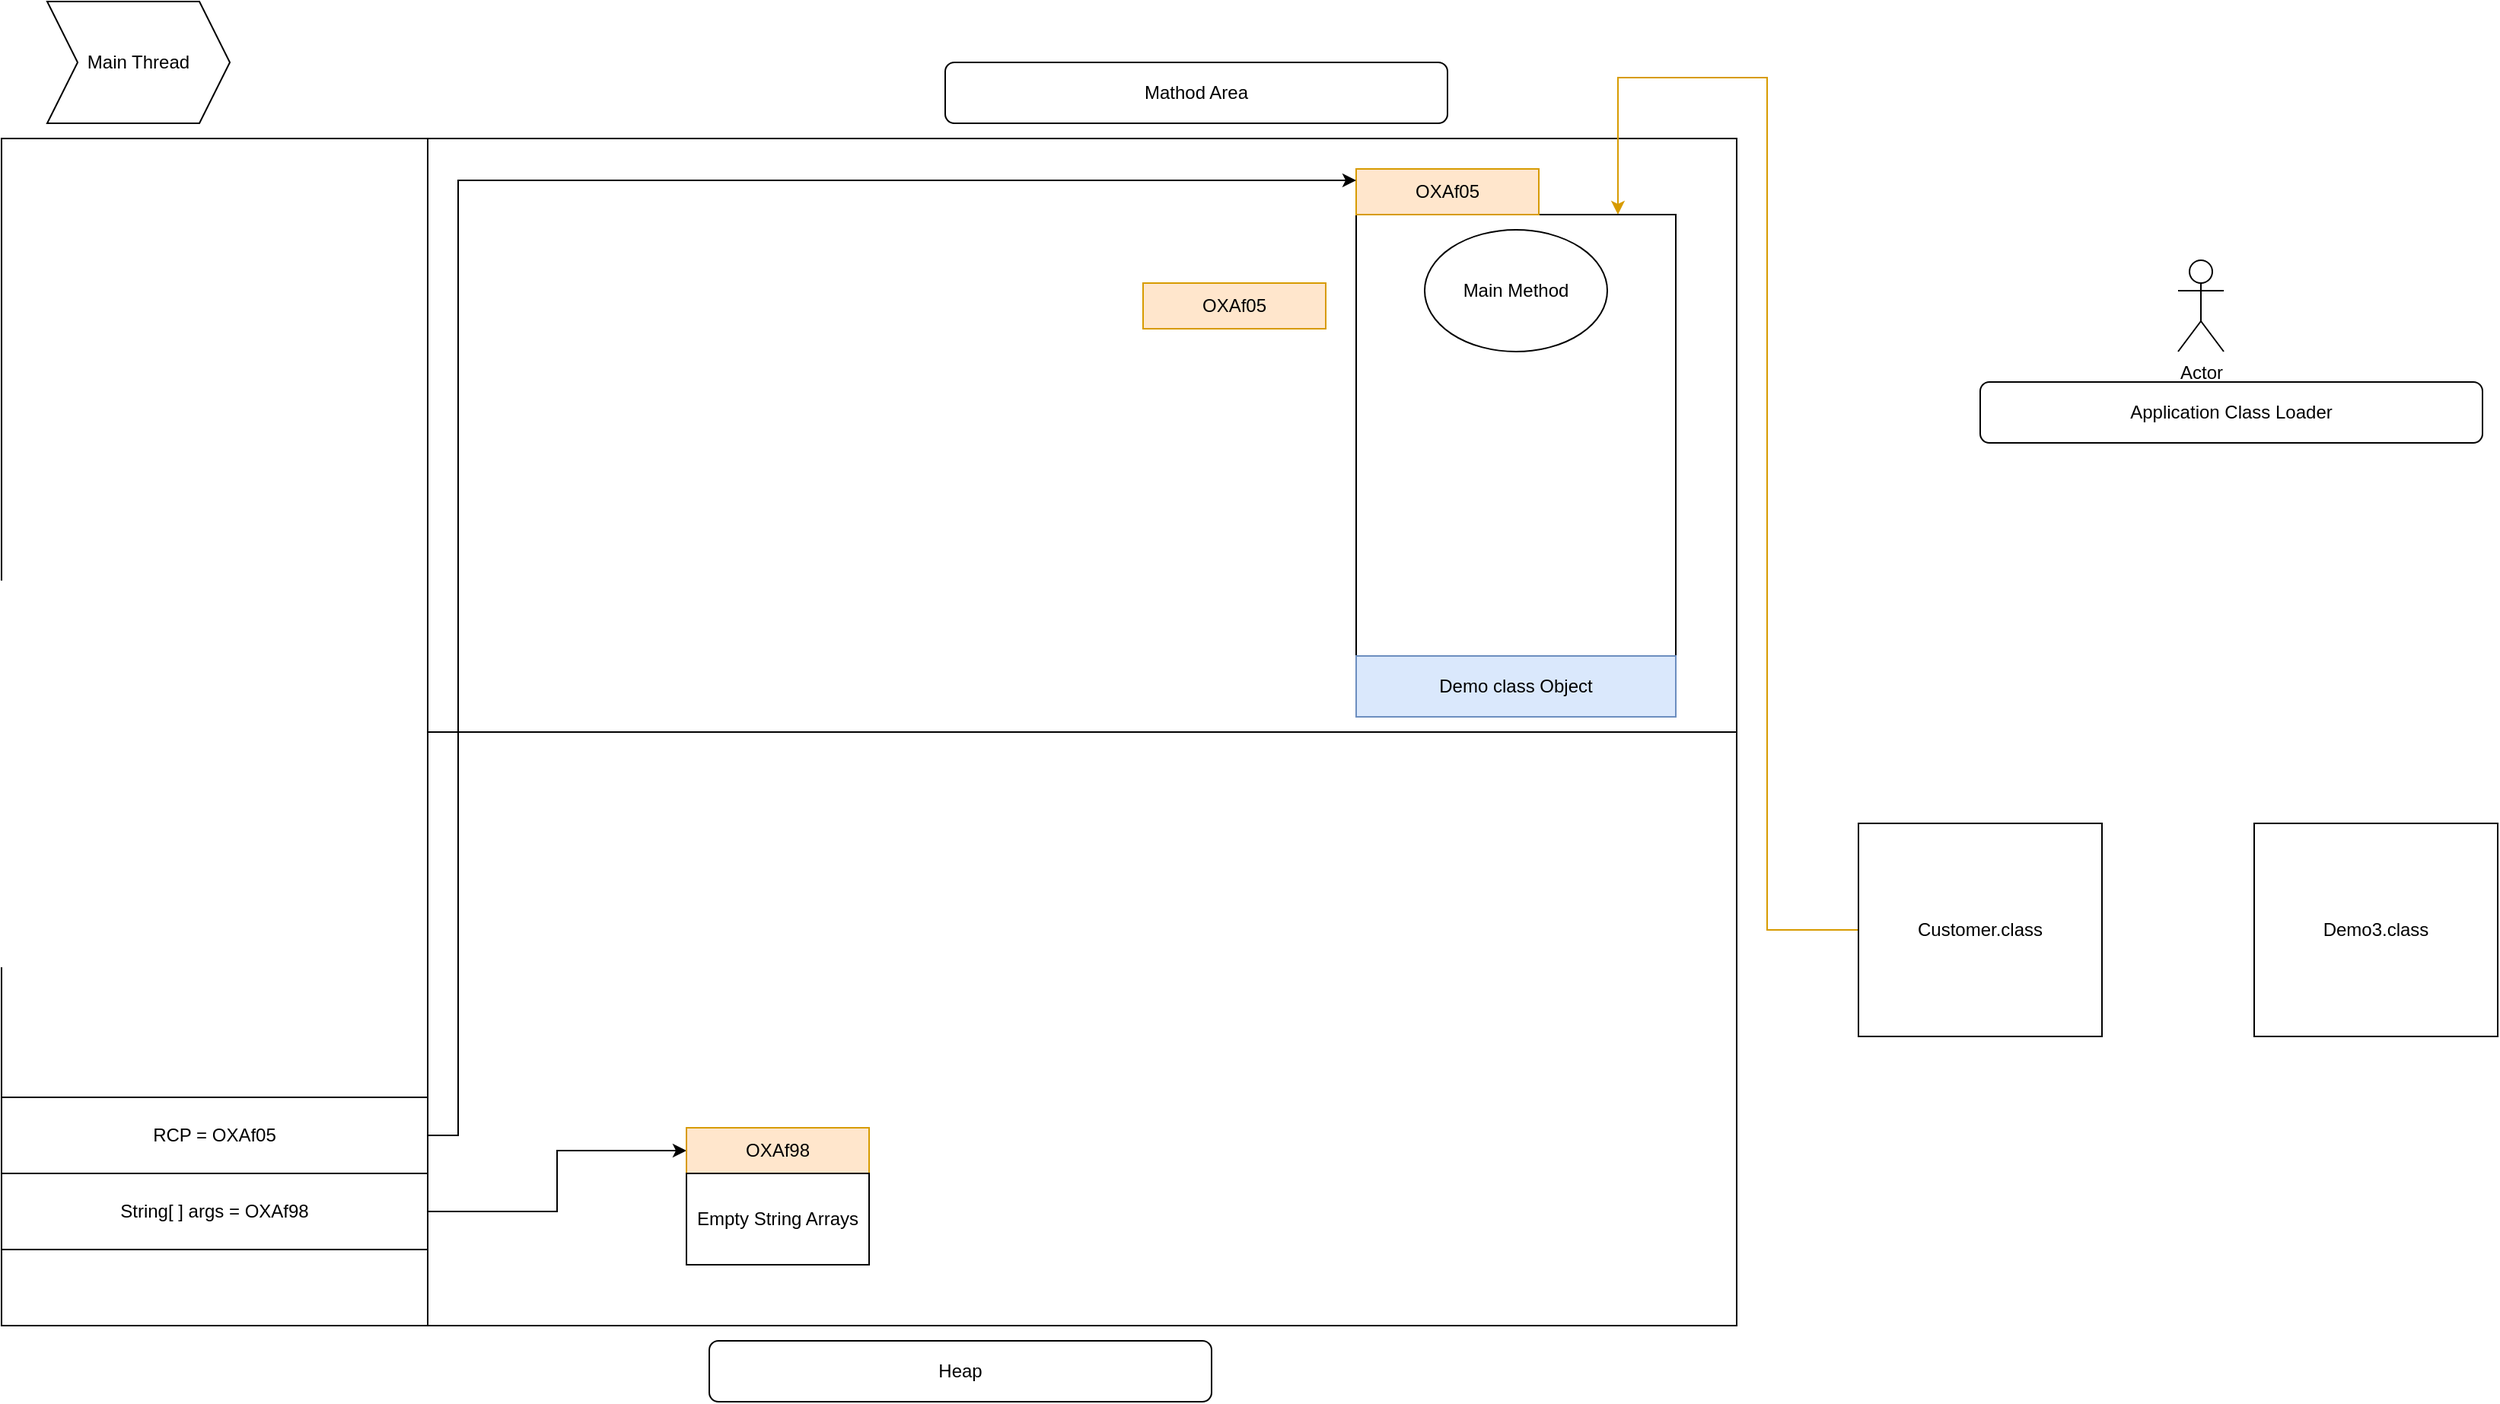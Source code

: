 <mxfile version="21.3.7" type="device" pages="4">
  <diagram name="Page-1" id="9pghxYHMg3ou6Si8PaQh">
    <mxGraphModel dx="2284" dy="1943" grid="1" gridSize="10" guides="1" tooltips="1" connect="1" arrows="1" fold="1" page="1" pageScale="1" pageWidth="850" pageHeight="1100" math="0" shadow="0">
      <root>
        <mxCell id="0" />
        <mxCell id="1" parent="0" />
        <mxCell id="7Q1LAx1v5NP4W4pCDvvz-1" value="" style="rounded=0;whiteSpace=wrap;html=1;" vertex="1" parent="1">
          <mxGeometry x="-810" width="280" height="780" as="geometry" />
        </mxCell>
        <mxCell id="7Q1LAx1v5NP4W4pCDvvz-2" value="" style="rounded=0;whiteSpace=wrap;html=1;" vertex="1" parent="1">
          <mxGeometry x="-530" width="860" height="390" as="geometry" />
        </mxCell>
        <mxCell id="7Q1LAx1v5NP4W4pCDvvz-3" value="" style="rounded=0;whiteSpace=wrap;html=1;" vertex="1" parent="1">
          <mxGeometry x="-530" y="390" width="860" height="390" as="geometry" />
        </mxCell>
        <mxCell id="7Q1LAx1v5NP4W4pCDvvz-4" value="Main Thread" style="shape=step;perimeter=stepPerimeter;whiteSpace=wrap;html=1;fixedSize=1;" vertex="1" parent="1">
          <mxGeometry x="-780" y="-90" width="120" height="80" as="geometry" />
        </mxCell>
        <mxCell id="7Q1LAx1v5NP4W4pCDvvz-5" value="Mathod Area" style="rounded=1;whiteSpace=wrap;html=1;" vertex="1" parent="1">
          <mxGeometry x="-190" y="-50" width="330" height="40" as="geometry" />
        </mxCell>
        <mxCell id="7Q1LAx1v5NP4W4pCDvvz-6" value="Heap&lt;br&gt;" style="rounded=1;whiteSpace=wrap;html=1;" vertex="1" parent="1">
          <mxGeometry x="-345" y="790" width="330" height="40" as="geometry" />
        </mxCell>
        <mxCell id="7Q1LAx1v5NP4W4pCDvvz-20" style="edgeStyle=orthogonalEdgeStyle;rounded=0;orthogonalLoop=1;jettySize=auto;html=1;entryX=0.819;entryY=0;entryDx=0;entryDy=0;entryPerimeter=0;fillColor=#ffe6cc;strokeColor=#d79b00;" edge="1" parent="1" source="7Q1LAx1v5NP4W4pCDvvz-7" target="7Q1LAx1v5NP4W4pCDvvz-13">
          <mxGeometry relative="1" as="geometry">
            <Array as="points">
              <mxPoint x="350" y="520" />
              <mxPoint x="350" y="-40" />
              <mxPoint x="252" y="-40" />
            </Array>
          </mxGeometry>
        </mxCell>
        <mxCell id="7Q1LAx1v5NP4W4pCDvvz-7" value="Customer.class" style="rounded=0;whiteSpace=wrap;html=1;" vertex="1" parent="1">
          <mxGeometry x="410" y="450" width="160" height="140" as="geometry" />
        </mxCell>
        <mxCell id="7Q1LAx1v5NP4W4pCDvvz-8" value="Demo3.class" style="rounded=0;whiteSpace=wrap;html=1;" vertex="1" parent="1">
          <mxGeometry x="670" y="450" width="160" height="140" as="geometry" />
        </mxCell>
        <mxCell id="7Q1LAx1v5NP4W4pCDvvz-9" value="Actor" style="shape=umlActor;verticalLabelPosition=bottom;verticalAlign=top;html=1;outlineConnect=0;" vertex="1" parent="1">
          <mxGeometry x="620" y="80" width="30" height="60" as="geometry" />
        </mxCell>
        <mxCell id="7Q1LAx1v5NP4W4pCDvvz-12" value="Application Class Loader" style="rounded=1;whiteSpace=wrap;html=1;" vertex="1" parent="1">
          <mxGeometry x="490" y="160" width="330" height="40" as="geometry" />
        </mxCell>
        <mxCell id="7Q1LAx1v5NP4W4pCDvvz-13" value="" style="rounded=0;whiteSpace=wrap;html=1;" vertex="1" parent="1">
          <mxGeometry x="80" y="50" width="210" height="330" as="geometry" />
        </mxCell>
        <mxCell id="7Q1LAx1v5NP4W4pCDvvz-14" value="Demo class Object" style="rounded=0;whiteSpace=wrap;html=1;fillColor=#dae8fc;strokeColor=#6c8ebf;" vertex="1" parent="1">
          <mxGeometry x="80" y="340" width="210" height="40" as="geometry" />
        </mxCell>
        <mxCell id="7Q1LAx1v5NP4W4pCDvvz-18" value="Main Method" style="ellipse;whiteSpace=wrap;html=1;" vertex="1" parent="1">
          <mxGeometry x="125" y="60" width="120" height="80" as="geometry" />
        </mxCell>
        <mxCell id="7Q1LAx1v5NP4W4pCDvvz-19" value="OXAf05" style="rounded=0;whiteSpace=wrap;html=1;fillColor=#ffe6cc;strokeColor=#d79b00;" vertex="1" parent="1">
          <mxGeometry x="80" y="20" width="120" height="30" as="geometry" />
        </mxCell>
        <mxCell id="7Q1LAx1v5NP4W4pCDvvz-21" value="" style="rounded=0;whiteSpace=wrap;html=1;" vertex="1" parent="1">
          <mxGeometry x="-810" y="730" width="280" height="50" as="geometry" />
        </mxCell>
        <mxCell id="7Q1LAx1v5NP4W4pCDvvz-28" style="edgeStyle=orthogonalEdgeStyle;rounded=0;orthogonalLoop=1;jettySize=auto;html=1;entryX=0;entryY=0.5;entryDx=0;entryDy=0;" edge="1" parent="1" source="7Q1LAx1v5NP4W4pCDvvz-22" target="7Q1LAx1v5NP4W4pCDvvz-25">
          <mxGeometry relative="1" as="geometry" />
        </mxCell>
        <mxCell id="7Q1LAx1v5NP4W4pCDvvz-22" value="String[ ] args = OXAf98" style="rounded=0;whiteSpace=wrap;html=1;" vertex="1" parent="1">
          <mxGeometry x="-810" y="680" width="280" height="50" as="geometry" />
        </mxCell>
        <mxCell id="7Q1LAx1v5NP4W4pCDvvz-31" style="edgeStyle=orthogonalEdgeStyle;rounded=0;orthogonalLoop=1;jettySize=auto;html=1;entryX=0;entryY=0.25;entryDx=0;entryDy=0;" edge="1" parent="1" source="7Q1LAx1v5NP4W4pCDvvz-23" target="7Q1LAx1v5NP4W4pCDvvz-19">
          <mxGeometry relative="1" as="geometry">
            <Array as="points">
              <mxPoint x="-510" y="655" />
              <mxPoint x="-510" y="28" />
            </Array>
          </mxGeometry>
        </mxCell>
        <mxCell id="7Q1LAx1v5NP4W4pCDvvz-23" value="RCP = OXAf05" style="rounded=0;whiteSpace=wrap;html=1;" vertex="1" parent="1">
          <mxGeometry x="-810" y="630" width="280" height="50" as="geometry" />
        </mxCell>
        <mxCell id="7Q1LAx1v5NP4W4pCDvvz-24" value="OXAf05" style="rounded=0;whiteSpace=wrap;html=1;fillColor=#ffe6cc;strokeColor=#d79b00;" vertex="1" parent="1">
          <mxGeometry x="-60" y="95" width="120" height="30" as="geometry" />
        </mxCell>
        <mxCell id="7Q1LAx1v5NP4W4pCDvvz-25" value="OXAf98" style="rounded=0;whiteSpace=wrap;html=1;fillColor=#ffe6cc;strokeColor=#d79b00;" vertex="1" parent="1">
          <mxGeometry x="-360" y="650" width="120" height="30" as="geometry" />
        </mxCell>
        <mxCell id="7Q1LAx1v5NP4W4pCDvvz-27" value="Empty String Arrays" style="rounded=0;whiteSpace=wrap;html=1;" vertex="1" parent="1">
          <mxGeometry x="-360" y="680" width="120" height="60" as="geometry" />
        </mxCell>
      </root>
    </mxGraphModel>
  </diagram>
  <diagram id="ie3VWA54QoqZ37nbsN9H" name="Page-2">
    <mxGraphModel dx="2284" dy="1943" grid="1" gridSize="10" guides="1" tooltips="1" connect="1" arrows="1" fold="1" page="1" pageScale="1" pageWidth="850" pageHeight="1100" math="0" shadow="0">
      <root>
        <mxCell id="0" />
        <mxCell id="1" parent="0" />
        <mxCell id="MiOBFlw1SD3ZgAPGOo2w-1" value="" style="rounded=0;whiteSpace=wrap;html=1;" vertex="1" parent="1">
          <mxGeometry x="-810" width="280" height="880" as="geometry" />
        </mxCell>
        <mxCell id="MiOBFlw1SD3ZgAPGOo2w-2" value="" style="rounded=0;whiteSpace=wrap;html=1;" vertex="1" parent="1">
          <mxGeometry x="-530" width="860" height="500" as="geometry" />
        </mxCell>
        <mxCell id="MiOBFlw1SD3ZgAPGOo2w-3" value="" style="rounded=0;whiteSpace=wrap;html=1;" vertex="1" parent="1">
          <mxGeometry x="-530" y="500" width="860" height="430" as="geometry" />
        </mxCell>
        <mxCell id="MiOBFlw1SD3ZgAPGOo2w-4" value="Main Thread" style="shape=step;perimeter=stepPerimeter;whiteSpace=wrap;html=1;fixedSize=1;" vertex="1" parent="1">
          <mxGeometry x="-780" y="-90" width="120" height="80" as="geometry" />
        </mxCell>
        <mxCell id="MiOBFlw1SD3ZgAPGOo2w-5" value="Mathod Area" style="rounded=1;whiteSpace=wrap;html=1;" vertex="1" parent="1">
          <mxGeometry x="-190" y="-50" width="330" height="40" as="geometry" />
        </mxCell>
        <mxCell id="MiOBFlw1SD3ZgAPGOo2w-6" value="Heap&lt;br&gt;" style="rounded=1;whiteSpace=wrap;html=1;" vertex="1" parent="1">
          <mxGeometry x="-340" y="940" width="330" height="40" as="geometry" />
        </mxCell>
        <mxCell id="MiOBFlw1SD3ZgAPGOo2w-7" style="edgeStyle=orthogonalEdgeStyle;rounded=0;orthogonalLoop=1;jettySize=auto;html=1;entryX=0.819;entryY=0;entryDx=0;entryDy=0;entryPerimeter=0;fillColor=#ffe6cc;strokeColor=#d79b00;" edge="1" parent="1" source="MiOBFlw1SD3ZgAPGOo2w-8" target="MiOBFlw1SD3ZgAPGOo2w-12">
          <mxGeometry relative="1" as="geometry">
            <Array as="points">
              <mxPoint x="350" y="520" />
              <mxPoint x="350" y="-40" />
              <mxPoint x="252" y="-40" />
            </Array>
          </mxGeometry>
        </mxCell>
        <mxCell id="MiOBFlw1SD3ZgAPGOo2w-8" value="Customer.class" style="rounded=0;whiteSpace=wrap;html=1;" vertex="1" parent="1">
          <mxGeometry x="410" y="450" width="160" height="140" as="geometry" />
        </mxCell>
        <mxCell id="MiOBFlw1SD3ZgAPGOo2w-28" style="edgeStyle=orthogonalEdgeStyle;rounded=0;orthogonalLoop=1;jettySize=auto;html=1;entryX=0.5;entryY=0;entryDx=0;entryDy=0;" edge="1" parent="1" source="MiOBFlw1SD3ZgAPGOo2w-9" target="MiOBFlw1SD3ZgAPGOo2w-24">
          <mxGeometry relative="1" as="geometry">
            <Array as="points">
              <mxPoint x="700" y="-160" />
              <mxPoint x="-250" y="-160" />
            </Array>
          </mxGeometry>
        </mxCell>
        <mxCell id="MiOBFlw1SD3ZgAPGOo2w-9" value="Demo3.class" style="rounded=0;whiteSpace=wrap;html=1;" vertex="1" parent="1">
          <mxGeometry x="670" y="450" width="160" height="140" as="geometry" />
        </mxCell>
        <mxCell id="MiOBFlw1SD3ZgAPGOo2w-27" style="edgeStyle=orthogonalEdgeStyle;rounded=0;orthogonalLoop=1;jettySize=auto;html=1;" edge="1" parent="1" source="MiOBFlw1SD3ZgAPGOo2w-10">
          <mxGeometry relative="1" as="geometry">
            <mxPoint x="775" y="440" as="targetPoint" />
          </mxGeometry>
        </mxCell>
        <mxCell id="MiOBFlw1SD3ZgAPGOo2w-10" value="Actor" style="shape=umlActor;verticalLabelPosition=bottom;verticalAlign=top;html=1;outlineConnect=0;" vertex="1" parent="1">
          <mxGeometry x="760" width="30" height="60" as="geometry" />
        </mxCell>
        <mxCell id="MiOBFlw1SD3ZgAPGOo2w-11" value="Application Class Loader" style="rounded=1;whiteSpace=wrap;html=1;" vertex="1" parent="1">
          <mxGeometry x="730" y="-60" width="100" height="40" as="geometry" />
        </mxCell>
        <mxCell id="MiOBFlw1SD3ZgAPGOo2w-12" value="" style="rounded=0;whiteSpace=wrap;html=1;" vertex="1" parent="1">
          <mxGeometry x="80" y="50" width="210" height="330" as="geometry" />
        </mxCell>
        <mxCell id="MiOBFlw1SD3ZgAPGOo2w-13" value="Demo class Object" style="rounded=0;whiteSpace=wrap;html=1;fillColor=#dae8fc;strokeColor=#6c8ebf;" vertex="1" parent="1">
          <mxGeometry x="80" y="340" width="210" height="40" as="geometry" />
        </mxCell>
        <mxCell id="MiOBFlw1SD3ZgAPGOo2w-14" value="Main Method" style="ellipse;whiteSpace=wrap;html=1;" vertex="1" parent="1">
          <mxGeometry x="125" y="60" width="120" height="80" as="geometry" />
        </mxCell>
        <mxCell id="MiOBFlw1SD3ZgAPGOo2w-15" value="OXAf05" style="rounded=0;whiteSpace=wrap;html=1;fillColor=#ffe6cc;strokeColor=#d79b00;" vertex="1" parent="1">
          <mxGeometry x="80" y="20" width="120" height="30" as="geometry" />
        </mxCell>
        <mxCell id="MiOBFlw1SD3ZgAPGOo2w-16" value="" style="rounded=0;whiteSpace=wrap;html=1;" vertex="1" parent="1">
          <mxGeometry x="-810" y="830" width="280" height="50" as="geometry" />
        </mxCell>
        <mxCell id="MiOBFlw1SD3ZgAPGOo2w-17" style="edgeStyle=orthogonalEdgeStyle;rounded=0;orthogonalLoop=1;jettySize=auto;html=1;entryX=0;entryY=0.5;entryDx=0;entryDy=0;dashed=1;" edge="1" parent="1" source="MiOBFlw1SD3ZgAPGOo2w-18" target="MiOBFlw1SD3ZgAPGOo2w-22">
          <mxGeometry relative="1" as="geometry" />
        </mxCell>
        <mxCell id="MiOBFlw1SD3ZgAPGOo2w-18" value="String[ ] args = OXAf98" style="rounded=0;whiteSpace=wrap;html=1;" vertex="1" parent="1">
          <mxGeometry x="-810" y="780" width="280" height="50" as="geometry" />
        </mxCell>
        <mxCell id="MiOBFlw1SD3ZgAPGOo2w-19" style="edgeStyle=orthogonalEdgeStyle;rounded=0;orthogonalLoop=1;jettySize=auto;html=1;entryX=0;entryY=0.25;entryDx=0;entryDy=0;dashed=1;" edge="1" parent="1" source="MiOBFlw1SD3ZgAPGOo2w-20" target="MiOBFlw1SD3ZgAPGOo2w-15">
          <mxGeometry relative="1" as="geometry">
            <Array as="points">
              <mxPoint x="-510" y="755" />
              <mxPoint x="-510" y="28" />
            </Array>
          </mxGeometry>
        </mxCell>
        <mxCell id="MiOBFlw1SD3ZgAPGOo2w-20" value="RCP = OXAf05" style="rounded=0;whiteSpace=wrap;html=1;" vertex="1" parent="1">
          <mxGeometry x="-810" y="730" width="280" height="50" as="geometry" />
        </mxCell>
        <mxCell id="MiOBFlw1SD3ZgAPGOo2w-21" value="OXAf05" style="rounded=0;whiteSpace=wrap;html=1;fillColor=#ffe6cc;strokeColor=#d79b00;" vertex="1" parent="1">
          <mxGeometry x="-60" y="95" width="120" height="30" as="geometry" />
        </mxCell>
        <mxCell id="MiOBFlw1SD3ZgAPGOo2w-22" value="OXAf98" style="rounded=0;whiteSpace=wrap;html=1;fillColor=#ffe6cc;strokeColor=#d79b00;" vertex="1" parent="1">
          <mxGeometry x="-360" y="650" width="120" height="30" as="geometry" />
        </mxCell>
        <mxCell id="MiOBFlw1SD3ZgAPGOo2w-23" value="Empty String Arrays" style="rounded=0;whiteSpace=wrap;html=1;" vertex="1" parent="1">
          <mxGeometry x="-360" y="680" width="120" height="60" as="geometry" />
        </mxCell>
        <mxCell id="MiOBFlw1SD3ZgAPGOo2w-24" value="OXAB76" style="rounded=0;whiteSpace=wrap;html=1;fillColor=#ffe6cc;strokeColor=#d79b00;" vertex="1" parent="1">
          <mxGeometry x="-310" y="50" width="120" height="30" as="geometry" />
        </mxCell>
        <mxCell id="MiOBFlw1SD3ZgAPGOo2w-25" value="" style="rounded=0;whiteSpace=wrap;html=1;" vertex="1" parent="1">
          <mxGeometry x="-310" y="80" width="210" height="360" as="geometry" />
        </mxCell>
        <mxCell id="MiOBFlw1SD3ZgAPGOo2w-26" value="Customer class Object&lt;br&gt;(Template)" style="rounded=0;whiteSpace=wrap;html=1;fillColor=#dae8fc;strokeColor=#6c8ebf;" vertex="1" parent="1">
          <mxGeometry x="-310" y="400" width="210" height="40" as="geometry" />
        </mxCell>
        <mxCell id="MiOBFlw1SD3ZgAPGOo2w-29" value="Activete" style="rounded=0;whiteSpace=wrap;html=1;" vertex="1" parent="1">
          <mxGeometry x="600" y="160" width="70" height="30" as="geometry" />
        </mxCell>
        <mxCell id="MiOBFlw1SD3ZgAPGOo2w-30" value="something: String = null" style="rounded=0;whiteSpace=wrap;html=1;fillColor=#d5e8d4;strokeColor=#82b366;" vertex="1" parent="1">
          <mxGeometry x="-310" y="80" width="210" height="40" as="geometry" />
        </mxCell>
        <mxCell id="MiOBFlw1SD3ZgAPGOo2w-32" value="batch: int = 0;" style="rounded=0;whiteSpace=wrap;html=1;fillColor=#f8cecc;strokeColor=#b85450;" vertex="1" parent="1">
          <mxGeometry x="-310" y="120" width="210" height="40" as="geometry" />
        </mxCell>
        <mxCell id="MiOBFlw1SD3ZgAPGOo2w-33" value="{ } (instance Initiallizer)" style="rounded=0;whiteSpace=wrap;html=1;fillColor=#f8cecc;strokeColor=#b85450;" vertex="1" parent="1">
          <mxGeometry x="-310" y="160" width="210" height="40" as="geometry" />
        </mxCell>
        <mxCell id="MiOBFlw1SD3ZgAPGOo2w-34" value="Customer( ){ } (Constructor)" style="rounded=0;whiteSpace=wrap;html=1;fillColor=#f8cecc;strokeColor=#b85450;" vertex="1" parent="1">
          <mxGeometry x="-310" y="200" width="210" height="40" as="geometry" />
        </mxCell>
        <mxCell id="MiOBFlw1SD3ZgAPGOo2w-35" value="batch: int = 11;" style="rounded=0;whiteSpace=wrap;html=1;fillColor=#f8cecc;strokeColor=#b85450;" vertex="1" parent="1">
          <mxGeometry x="385" y="190" width="210" height="40" as="geometry" />
        </mxCell>
        <mxCell id="MiOBFlw1SD3ZgAPGOo2w-36" value="something: String = null" style="rounded=0;whiteSpace=wrap;html=1;fillColor=#d5e8d4;strokeColor=#82b366;" vertex="1" parent="1">
          <mxGeometry x="385" y="150" width="210" height="40" as="geometry" />
        </mxCell>
        <mxCell id="MiOBFlw1SD3ZgAPGOo2w-37" value="Deactivate" style="rounded=0;whiteSpace=wrap;html=1;" vertex="1" parent="1">
          <mxGeometry x="600" y="195" width="70" height="30" as="geometry" />
        </mxCell>
        <mxCell id="MiOBFlw1SD3ZgAPGOo2w-38" value="static{ }" style="rounded=0;whiteSpace=wrap;html=1;fillColor=#d5e8d4;strokeColor=#82b366;" vertex="1" parent="1">
          <mxGeometry x="-310" y="240" width="210" height="40" as="geometry" />
        </mxCell>
        <mxCell id="MiOBFlw1SD3ZgAPGOo2w-40" value="doSomething: void ( )" style="rounded=0;whiteSpace=wrap;html=1;fillColor=#d5e8d4;strokeColor=#82b366;" vertex="1" parent="1">
          <mxGeometry x="-310" y="280" width="210" height="40" as="geometry" />
        </mxCell>
        <mxCell id="MiOBFlw1SD3ZgAPGOo2w-41" value="{ } (instance initiallizer2)" style="rounded=0;whiteSpace=wrap;html=1;fillColor=#f8cecc;strokeColor=#b85450;" vertex="1" parent="1">
          <mxGeometry x="-310" y="320" width="210" height="40" as="geometry" />
        </mxCell>
        <mxCell id="MiOBFlw1SD3ZgAPGOo2w-42" value="print( ): void { }" style="rounded=0;whiteSpace=wrap;html=1;fillColor=#f8cecc;strokeColor=#b85450;" vertex="1" parent="1">
          <mxGeometry x="-310" y="360" width="210" height="40" as="geometry" />
        </mxCell>
        <mxCell id="MiOBFlw1SD3ZgAPGOo2w-43" value="" style="rounded=0;whiteSpace=wrap;html=1;" vertex="1" parent="1">
          <mxGeometry x="20" y="570" width="210" height="240" as="geometry" />
        </mxCell>
        <mxCell id="MiOBFlw1SD3ZgAPGOo2w-44" value="batch: int = 11;" style="rounded=0;whiteSpace=wrap;html=1;fillColor=#f8cecc;strokeColor=#b85450;" vertex="1" parent="1">
          <mxGeometry x="20" y="570" width="210" height="40" as="geometry" />
        </mxCell>
        <mxCell id="MiOBFlw1SD3ZgAPGOo2w-45" value="{ } (instance Initiallizer)" style="rounded=0;whiteSpace=wrap;html=1;fillColor=#f8cecc;strokeColor=#b85450;" vertex="1" parent="1">
          <mxGeometry x="20" y="610" width="210" height="40" as="geometry" />
        </mxCell>
        <mxCell id="MiOBFlw1SD3ZgAPGOo2w-46" value="Customer( ){ } (Constructor)" style="rounded=0;whiteSpace=wrap;html=1;fillColor=#f8cecc;strokeColor=#b85450;" vertex="1" parent="1">
          <mxGeometry x="20" y="650" width="210" height="40" as="geometry" />
        </mxCell>
        <mxCell id="MiOBFlw1SD3ZgAPGOo2w-47" value="{ } (instance initiallizer2)" style="rounded=0;whiteSpace=wrap;html=1;fillColor=#f8cecc;strokeColor=#b85450;" vertex="1" parent="1">
          <mxGeometry x="20" y="690" width="210" height="40" as="geometry" />
        </mxCell>
        <mxCell id="MiOBFlw1SD3ZgAPGOo2w-48" value="print( ): void { }" style="rounded=0;whiteSpace=wrap;html=1;fillColor=#f8cecc;strokeColor=#b85450;" vertex="1" parent="1">
          <mxGeometry x="20" y="730" width="210" height="40" as="geometry" />
        </mxCell>
        <mxCell id="MiOBFlw1SD3ZgAPGOo2w-49" value="Instance of Customer&lt;br&gt;(bject)" style="rounded=0;whiteSpace=wrap;html=1;fillColor=#dae8fc;strokeColor=#6c8ebf;" vertex="1" parent="1">
          <mxGeometry x="20" y="770" width="210" height="40" as="geometry" />
        </mxCell>
        <mxCell id="3BkOAZ1V6lck8cVzVDHj-2" value="OXAC08" style="rounded=0;whiteSpace=wrap;html=1;fillColor=#ffe6cc;strokeColor=#d79b00;" vertex="1" parent="1">
          <mxGeometry x="20" y="540" width="120" height="30" as="geometry" />
        </mxCell>
      </root>
    </mxGraphModel>
  </diagram>
  <diagram id="IQT94E1HdFDn6NIh0S9T" name="Page-3">
    <mxGraphModel dx="2284" dy="1943" grid="1" gridSize="10" guides="1" tooltips="1" connect="1" arrows="1" fold="1" page="1" pageScale="1" pageWidth="850" pageHeight="1100" math="0" shadow="0">
      <root>
        <mxCell id="0" />
        <mxCell id="1" parent="0" />
        <mxCell id="EwgfdEQMBzmmoGk8Te7F-1" value="" style="rounded=0;whiteSpace=wrap;html=1;" vertex="1" parent="1">
          <mxGeometry x="-810" width="280" height="880" as="geometry" />
        </mxCell>
        <mxCell id="EwgfdEQMBzmmoGk8Te7F-2" value="" style="rounded=0;whiteSpace=wrap;html=1;" vertex="1" parent="1">
          <mxGeometry x="-530" width="860" height="500" as="geometry" />
        </mxCell>
        <mxCell id="EwgfdEQMBzmmoGk8Te7F-3" value="" style="rounded=0;whiteSpace=wrap;html=1;" vertex="1" parent="1">
          <mxGeometry x="-530" y="495" width="860" height="430" as="geometry" />
        </mxCell>
        <mxCell id="EwgfdEQMBzmmoGk8Te7F-4" value="Main Thread" style="shape=step;perimeter=stepPerimeter;whiteSpace=wrap;html=1;fixedSize=1;" vertex="1" parent="1">
          <mxGeometry x="-780" y="-90" width="120" height="80" as="geometry" />
        </mxCell>
        <mxCell id="EwgfdEQMBzmmoGk8Te7F-5" value="Mathod Area" style="rounded=1;whiteSpace=wrap;html=1;" vertex="1" parent="1">
          <mxGeometry x="-190" y="-50" width="330" height="40" as="geometry" />
        </mxCell>
        <mxCell id="EwgfdEQMBzmmoGk8Te7F-6" value="Heap&lt;br&gt;" style="rounded=1;whiteSpace=wrap;html=1;" vertex="1" parent="1">
          <mxGeometry x="-340" y="940" width="330" height="40" as="geometry" />
        </mxCell>
        <mxCell id="EwgfdEQMBzmmoGk8Te7F-7" style="edgeStyle=orthogonalEdgeStyle;rounded=0;orthogonalLoop=1;jettySize=auto;html=1;entryX=0.819;entryY=0;entryDx=0;entryDy=0;entryPerimeter=0;fillColor=#ffe6cc;strokeColor=#d79b00;" edge="1" parent="1" source="EwgfdEQMBzmmoGk8Te7F-8" target="EwgfdEQMBzmmoGk8Te7F-14">
          <mxGeometry relative="1" as="geometry">
            <Array as="points">
              <mxPoint x="350" y="520" />
              <mxPoint x="350" y="-40" />
              <mxPoint x="252" y="-40" />
            </Array>
          </mxGeometry>
        </mxCell>
        <mxCell id="EwgfdEQMBzmmoGk8Te7F-8" value="Customer.class" style="rounded=0;whiteSpace=wrap;html=1;" vertex="1" parent="1">
          <mxGeometry x="410" y="450" width="160" height="140" as="geometry" />
        </mxCell>
        <mxCell id="EwgfdEQMBzmmoGk8Te7F-9" style="edgeStyle=orthogonalEdgeStyle;rounded=0;orthogonalLoop=1;jettySize=auto;html=1;entryX=0.5;entryY=0;entryDx=0;entryDy=0;" edge="1" parent="1" source="EwgfdEQMBzmmoGk8Te7F-10" target="EwgfdEQMBzmmoGk8Te7F-26">
          <mxGeometry relative="1" as="geometry">
            <Array as="points">
              <mxPoint x="700" y="-160" />
              <mxPoint x="-250" y="-160" />
            </Array>
          </mxGeometry>
        </mxCell>
        <mxCell id="EwgfdEQMBzmmoGk8Te7F-10" value="Demo3.class" style="rounded=0;whiteSpace=wrap;html=1;" vertex="1" parent="1">
          <mxGeometry x="670" y="450" width="160" height="140" as="geometry" />
        </mxCell>
        <mxCell id="EwgfdEQMBzmmoGk8Te7F-11" style="edgeStyle=orthogonalEdgeStyle;rounded=0;orthogonalLoop=1;jettySize=auto;html=1;" edge="1" parent="1" source="EwgfdEQMBzmmoGk8Te7F-12">
          <mxGeometry relative="1" as="geometry">
            <mxPoint x="775" y="440" as="targetPoint" />
          </mxGeometry>
        </mxCell>
        <mxCell id="EwgfdEQMBzmmoGk8Te7F-12" value="Actor" style="shape=umlActor;verticalLabelPosition=bottom;verticalAlign=top;html=1;outlineConnect=0;" vertex="1" parent="1">
          <mxGeometry x="760" width="30" height="60" as="geometry" />
        </mxCell>
        <mxCell id="EwgfdEQMBzmmoGk8Te7F-13" value="Application Class Loader" style="rounded=1;whiteSpace=wrap;html=1;" vertex="1" parent="1">
          <mxGeometry x="730" y="-60" width="100" height="40" as="geometry" />
        </mxCell>
        <mxCell id="EwgfdEQMBzmmoGk8Te7F-14" value="" style="rounded=0;whiteSpace=wrap;html=1;" vertex="1" parent="1">
          <mxGeometry x="80" y="50" width="210" height="330" as="geometry" />
        </mxCell>
        <mxCell id="EwgfdEQMBzmmoGk8Te7F-15" value="Demo class Object" style="rounded=0;whiteSpace=wrap;html=1;fillColor=#dae8fc;strokeColor=#6c8ebf;" vertex="1" parent="1">
          <mxGeometry x="80" y="340" width="210" height="40" as="geometry" />
        </mxCell>
        <mxCell id="EwgfdEQMBzmmoGk8Te7F-16" value="Main Method" style="ellipse;whiteSpace=wrap;html=1;" vertex="1" parent="1">
          <mxGeometry x="125" y="60" width="120" height="80" as="geometry" />
        </mxCell>
        <mxCell id="EwgfdEQMBzmmoGk8Te7F-17" value="OXAf05" style="rounded=0;whiteSpace=wrap;html=1;fillColor=#ffe6cc;strokeColor=#d79b00;" vertex="1" parent="1">
          <mxGeometry x="80" y="20" width="120" height="30" as="geometry" />
        </mxCell>
        <mxCell id="EwgfdEQMBzmmoGk8Te7F-18" value="" style="rounded=0;whiteSpace=wrap;html=1;fillColor=none;strokeWidth=3;" vertex="1" parent="1">
          <mxGeometry x="-810" y="830" width="280" height="50" as="geometry" />
        </mxCell>
        <mxCell id="EwgfdEQMBzmmoGk8Te7F-19" style="edgeStyle=orthogonalEdgeStyle;rounded=0;orthogonalLoop=1;jettySize=auto;html=1;entryX=0;entryY=0.5;entryDx=0;entryDy=0;dashed=1;" edge="1" parent="1" source="EwgfdEQMBzmmoGk8Te7F-20" target="EwgfdEQMBzmmoGk8Te7F-24">
          <mxGeometry relative="1" as="geometry" />
        </mxCell>
        <mxCell id="EwgfdEQMBzmmoGk8Te7F-20" value="String[ ] args = OXAf98" style="rounded=0;whiteSpace=wrap;html=1;fillColor=none;strokeWidth=3;" vertex="1" parent="1">
          <mxGeometry x="-810" y="780" width="280" height="50" as="geometry" />
        </mxCell>
        <mxCell id="EwgfdEQMBzmmoGk8Te7F-21" style="edgeStyle=orthogonalEdgeStyle;rounded=0;orthogonalLoop=1;jettySize=auto;html=1;entryX=0;entryY=0.25;entryDx=0;entryDy=0;dashed=1;" edge="1" parent="1" source="EwgfdEQMBzmmoGk8Te7F-22" target="EwgfdEQMBzmmoGk8Te7F-17">
          <mxGeometry relative="1" as="geometry">
            <Array as="points">
              <mxPoint x="-510" y="755" />
              <mxPoint x="-510" y="28" />
            </Array>
          </mxGeometry>
        </mxCell>
        <mxCell id="EwgfdEQMBzmmoGk8Te7F-22" value="RCP = OXAf05" style="rounded=0;whiteSpace=wrap;html=1;fillColor=none;strokeWidth=3;" vertex="1" parent="1">
          <mxGeometry x="-810" y="730" width="280" height="50" as="geometry" />
        </mxCell>
        <mxCell id="EwgfdEQMBzmmoGk8Te7F-23" value="OXAf05" style="rounded=0;whiteSpace=wrap;html=1;fillColor=#ffe6cc;strokeColor=#d79b00;" vertex="1" parent="1">
          <mxGeometry x="-60" y="95" width="120" height="30" as="geometry" />
        </mxCell>
        <mxCell id="EwgfdEQMBzmmoGk8Te7F-24" value="OXAf98" style="rounded=0;whiteSpace=wrap;html=1;fillColor=#ffe6cc;strokeColor=#d79b00;" vertex="1" parent="1">
          <mxGeometry x="-360" y="650" width="120" height="30" as="geometry" />
        </mxCell>
        <mxCell id="EwgfdEQMBzmmoGk8Te7F-25" value="Empty String Arrays" style="rounded=0;whiteSpace=wrap;html=1;" vertex="1" parent="1">
          <mxGeometry x="-360" y="680" width="120" height="60" as="geometry" />
        </mxCell>
        <mxCell id="EwgfdEQMBzmmoGk8Te7F-26" value="OXAB76" style="rounded=0;whiteSpace=wrap;html=1;fillColor=#ffe6cc;strokeColor=#d79b00;" vertex="1" parent="1">
          <mxGeometry x="-310" y="50" width="120" height="30" as="geometry" />
        </mxCell>
        <mxCell id="EwgfdEQMBzmmoGk8Te7F-27" value="" style="rounded=0;whiteSpace=wrap;html=1;" vertex="1" parent="1">
          <mxGeometry x="-310" y="80" width="210" height="400" as="geometry" />
        </mxCell>
        <mxCell id="LVkYf9CTzoDUDx9azFgK-2" style="edgeStyle=orthogonalEdgeStyle;rounded=0;orthogonalLoop=1;jettySize=auto;html=1;entryX=0;entryY=0.5;entryDx=0;entryDy=0;" edge="1" parent="1" source="EwgfdEQMBzmmoGk8Te7F-28" target="LVkYf9CTzoDUDx9azFgK-1">
          <mxGeometry relative="1" as="geometry" />
        </mxCell>
        <mxCell id="EwgfdEQMBzmmoGk8Te7F-28" value="Customer class Object&lt;br&gt;(Template)" style="rounded=0;whiteSpace=wrap;html=1;fillColor=#dae8fc;strokeColor=#6c8ebf;" vertex="1" parent="1">
          <mxGeometry x="-310" y="440" width="210" height="40" as="geometry" />
        </mxCell>
        <mxCell id="EwgfdEQMBzmmoGk8Te7F-29" value="Activete" style="rounded=0;whiteSpace=wrap;html=1;" vertex="1" parent="1">
          <mxGeometry x="600" y="160" width="70" height="30" as="geometry" />
        </mxCell>
        <mxCell id="EwgfdEQMBzmmoGk8Te7F-30" value="something: String = &quot;Hello&quot;" style="rounded=0;whiteSpace=wrap;html=1;fillColor=#d5e8d4;strokeColor=#82b366;" vertex="1" parent="1">
          <mxGeometry x="-310" y="80" width="210" height="40" as="geometry" />
        </mxCell>
        <mxCell id="EwgfdEQMBzmmoGk8Te7F-31" value="batch: int = 11;" style="rounded=0;whiteSpace=wrap;html=1;fillColor=#f8cecc;strokeColor=#b85450;" vertex="1" parent="1">
          <mxGeometry x="-310" y="120" width="210" height="40" as="geometry" />
        </mxCell>
        <mxCell id="EwgfdEQMBzmmoGk8Te7F-32" value="{ } (instance Initiallizer)" style="rounded=0;whiteSpace=wrap;html=1;fillColor=#f8cecc;strokeColor=#b85450;" vertex="1" parent="1">
          <mxGeometry x="-310" y="160" width="210" height="40" as="geometry" />
        </mxCell>
        <mxCell id="EwgfdEQMBzmmoGk8Te7F-33" value="Customer( ){ } (Constructor)" style="rounded=0;whiteSpace=wrap;html=1;fillColor=#f8cecc;strokeColor=#b85450;" vertex="1" parent="1">
          <mxGeometry x="-310" y="200" width="210" height="40" as="geometry" />
        </mxCell>
        <mxCell id="EwgfdEQMBzmmoGk8Te7F-34" value="batch: int = 11;" style="rounded=0;whiteSpace=wrap;html=1;fillColor=#f8cecc;strokeColor=#b85450;" vertex="1" parent="1">
          <mxGeometry x="385" y="190" width="210" height="40" as="geometry" />
        </mxCell>
        <mxCell id="EwgfdEQMBzmmoGk8Te7F-35" value="something: String = null" style="rounded=0;whiteSpace=wrap;html=1;fillColor=#d5e8d4;strokeColor=#82b366;" vertex="1" parent="1">
          <mxGeometry x="385" y="150" width="210" height="40" as="geometry" />
        </mxCell>
        <mxCell id="EwgfdEQMBzmmoGk8Te7F-36" value="Deactivate" style="rounded=0;whiteSpace=wrap;html=1;" vertex="1" parent="1">
          <mxGeometry x="600" y="195" width="70" height="30" as="geometry" />
        </mxCell>
        <mxCell id="EwgfdEQMBzmmoGk8Te7F-37" value="static{ }" style="rounded=0;whiteSpace=wrap;html=1;fillColor=#d5e8d4;strokeColor=#82b366;" vertex="1" parent="1">
          <mxGeometry x="-310" y="240" width="210" height="40" as="geometry" />
        </mxCell>
        <mxCell id="EwgfdEQMBzmmoGk8Te7F-38" value="static{ }" style="rounded=0;whiteSpace=wrap;html=1;fillColor=#d5e8d4;strokeColor=#82b366;" vertex="1" parent="1">
          <mxGeometry x="-310" y="280" width="210" height="40" as="geometry" />
        </mxCell>
        <mxCell id="EwgfdEQMBzmmoGk8Te7F-39" value="doSomething: void ( )" style="rounded=0;whiteSpace=wrap;html=1;fillColor=#d5e8d4;strokeColor=#82b366;" vertex="1" parent="1">
          <mxGeometry x="-310" y="320" width="210" height="40" as="geometry" />
        </mxCell>
        <mxCell id="EwgfdEQMBzmmoGk8Te7F-40" value="{ } (instance initiallizer2)" style="rounded=0;whiteSpace=wrap;html=1;fillColor=#f8cecc;strokeColor=#b85450;" vertex="1" parent="1">
          <mxGeometry x="-310" y="360" width="210" height="40" as="geometry" />
        </mxCell>
        <mxCell id="EwgfdEQMBzmmoGk8Te7F-41" value="print( ): void { }" style="rounded=0;whiteSpace=wrap;html=1;fillColor=#f8cecc;strokeColor=#b85450;" vertex="1" parent="1">
          <mxGeometry x="-310" y="400" width="210" height="40" as="geometry" />
        </mxCell>
        <mxCell id="EwgfdEQMBzmmoGk8Te7F-42" value="" style="rounded=0;whiteSpace=wrap;html=1;" vertex="1" parent="1">
          <mxGeometry x="20" y="560" width="210" height="210" as="geometry" />
        </mxCell>
        <mxCell id="EwgfdEQMBzmmoGk8Te7F-43" value="batch: int = 11;" style="rounded=0;whiteSpace=wrap;html=1;fillColor=#f8cecc;strokeColor=#b85450;" vertex="1" parent="1">
          <mxGeometry x="20" y="560" width="210" height="40" as="geometry" />
        </mxCell>
        <mxCell id="EwgfdEQMBzmmoGk8Te7F-44" value="{ } (instance Initiallizer)" style="rounded=0;whiteSpace=wrap;html=1;fillColor=#f8cecc;strokeColor=#b85450;" vertex="1" parent="1">
          <mxGeometry x="20" y="600" width="210" height="40" as="geometry" />
        </mxCell>
        <mxCell id="EwgfdEQMBzmmoGk8Te7F-45" value="Customer( ){ } (Constructor)" style="rounded=0;whiteSpace=wrap;html=1;fillColor=#f8cecc;strokeColor=#b85450;" vertex="1" parent="1">
          <mxGeometry x="20" y="640" width="210" height="40" as="geometry" />
        </mxCell>
        <mxCell id="EwgfdEQMBzmmoGk8Te7F-46" value="{ } (instance initiallizer2)" style="rounded=0;whiteSpace=wrap;html=1;fillColor=#f8cecc;strokeColor=#b85450;" vertex="1" parent="1">
          <mxGeometry x="20" y="680" width="210" height="40" as="geometry" />
        </mxCell>
        <mxCell id="EwgfdEQMBzmmoGk8Te7F-47" value="print( ): void { }" style="rounded=0;whiteSpace=wrap;html=1;fillColor=#f8cecc;strokeColor=#b85450;" vertex="1" parent="1">
          <mxGeometry x="20" y="720" width="210" height="40" as="geometry" />
        </mxCell>
        <mxCell id="EwgfdEQMBzmmoGk8Te7F-48" value="Instance of Customer&lt;br&gt;" style="rounded=0;whiteSpace=wrap;html=1;fillColor=#dae8fc;strokeColor=#6c8ebf;" vertex="1" parent="1">
          <mxGeometry x="20" y="760" width="210" height="40" as="geometry" />
        </mxCell>
        <mxCell id="EwgfdEQMBzmmoGk8Te7F-49" value="Static Initialized" style="rounded=0;whiteSpace=wrap;html=1;" vertex="1" parent="1">
          <mxGeometry x="-810" y="-230" width="120" height="60" as="geometry" />
        </mxCell>
        <mxCell id="AFzNL2WHG7OiN-B090Fo-2" value="Filter instance methods and variables, Initiallizers" style="rounded=1;whiteSpace=wrap;html=1;" vertex="1" parent="1">
          <mxGeometry x="-20" y="440" width="260" height="40" as="geometry" />
        </mxCell>
        <mxCell id="LVkYf9CTzoDUDx9azFgK-1" value="OXAC08" style="rounded=0;whiteSpace=wrap;html=1;fillColor=#ffe6cc;strokeColor=#d79b00;" vertex="1" parent="1">
          <mxGeometry x="20" y="530" width="120" height="30" as="geometry" />
        </mxCell>
      </root>
    </mxGraphModel>
  </diagram>
  <diagram id="BOW2l560MBaYa-EWnB5o" name="Page-4">
    <mxGraphModel dx="3749" dy="2304" grid="1" gridSize="10" guides="1" tooltips="1" connect="1" arrows="1" fold="1" page="1" pageScale="1" pageWidth="850" pageHeight="1100" math="0" shadow="0">
      <root>
        <mxCell id="0" />
        <mxCell id="1" parent="0" />
        <mxCell id="8R8xyg48VXvcUMTg28ax-1" value="" style="rounded=0;whiteSpace=wrap;html=1;fontSize=16;" vertex="1" parent="1">
          <mxGeometry x="-810" y="6" width="280" height="920" as="geometry" />
        </mxCell>
        <mxCell id="8R8xyg48VXvcUMTg28ax-2" value="" style="rounded=0;whiteSpace=wrap;html=1;fontSize=16;" vertex="1" parent="1">
          <mxGeometry x="-530" y="-5" width="860" height="500" as="geometry" />
        </mxCell>
        <mxCell id="8R8xyg48VXvcUMTg28ax-3" value="" style="rounded=0;whiteSpace=wrap;html=1;fontSize=16;" vertex="1" parent="1">
          <mxGeometry x="-530" y="490" width="860" height="430" as="geometry" />
        </mxCell>
        <mxCell id="8R8xyg48VXvcUMTg28ax-4" value="Main Thread" style="shape=step;perimeter=stepPerimeter;whiteSpace=wrap;html=1;fixedSize=1;fontSize=16;" vertex="1" parent="1">
          <mxGeometry x="-780" y="-90" width="120" height="80" as="geometry" />
        </mxCell>
        <mxCell id="8R8xyg48VXvcUMTg28ax-5" value="Mathod Area" style="rounded=1;whiteSpace=wrap;html=1;fontSize=16;" vertex="1" parent="1">
          <mxGeometry x="-190" y="-50" width="330" height="40" as="geometry" />
        </mxCell>
        <mxCell id="8R8xyg48VXvcUMTg28ax-6" value="Heap&lt;br style=&quot;font-size: 16px;&quot;&gt;" style="rounded=1;whiteSpace=wrap;html=1;fontSize=16;" vertex="1" parent="1">
          <mxGeometry x="-340" y="940" width="330" height="40" as="geometry" />
        </mxCell>
        <mxCell id="8R8xyg48VXvcUMTg28ax-7" style="edgeStyle=orthogonalEdgeStyle;rounded=0;orthogonalLoop=1;jettySize=auto;html=1;entryX=0.819;entryY=0;entryDx=0;entryDy=0;entryPerimeter=0;fillColor=#ffe6cc;strokeColor=#d79b00;fontSize=16;" edge="1" parent="1" source="8R8xyg48VXvcUMTg28ax-8" target="8R8xyg48VXvcUMTg28ax-14">
          <mxGeometry relative="1" as="geometry">
            <Array as="points">
              <mxPoint x="350" y="520" />
              <mxPoint x="350" y="-40" />
              <mxPoint x="252" y="-40" />
            </Array>
          </mxGeometry>
        </mxCell>
        <mxCell id="8R8xyg48VXvcUMTg28ax-8" value="Customer.class" style="rounded=0;whiteSpace=wrap;html=1;fontSize=16;" vertex="1" parent="1">
          <mxGeometry x="410" y="450" width="160" height="140" as="geometry" />
        </mxCell>
        <mxCell id="8R8xyg48VXvcUMTg28ax-9" style="edgeStyle=orthogonalEdgeStyle;rounded=0;orthogonalLoop=1;jettySize=auto;html=1;entryX=0.5;entryY=0;entryDx=0;entryDy=0;fontSize=16;" edge="1" parent="1" source="8R8xyg48VXvcUMTg28ax-10" target="8R8xyg48VXvcUMTg28ax-26">
          <mxGeometry relative="1" as="geometry">
            <Array as="points">
              <mxPoint x="700" y="-160" />
              <mxPoint x="-250" y="-160" />
            </Array>
          </mxGeometry>
        </mxCell>
        <mxCell id="8R8xyg48VXvcUMTg28ax-10" value="Demo3.class" style="rounded=0;whiteSpace=wrap;html=1;fontSize=16;" vertex="1" parent="1">
          <mxGeometry x="670" y="450" width="160" height="140" as="geometry" />
        </mxCell>
        <mxCell id="8R8xyg48VXvcUMTg28ax-11" style="edgeStyle=orthogonalEdgeStyle;rounded=0;orthogonalLoop=1;jettySize=auto;html=1;fontSize=16;" edge="1" parent="1" source="8R8xyg48VXvcUMTg28ax-12">
          <mxGeometry relative="1" as="geometry">
            <mxPoint x="775" y="440" as="targetPoint" />
          </mxGeometry>
        </mxCell>
        <mxCell id="8R8xyg48VXvcUMTg28ax-12" value="Actor" style="shape=umlActor;verticalLabelPosition=bottom;verticalAlign=top;html=1;outlineConnect=0;fontSize=16;" vertex="1" parent="1">
          <mxGeometry x="760" width="30" height="60" as="geometry" />
        </mxCell>
        <mxCell id="8R8xyg48VXvcUMTg28ax-13" value="Application Class Loader" style="rounded=1;whiteSpace=wrap;html=1;fontSize=16;" vertex="1" parent="1">
          <mxGeometry x="730" y="-60" width="100" height="40" as="geometry" />
        </mxCell>
        <mxCell id="8R8xyg48VXvcUMTg28ax-14" value="" style="rounded=0;whiteSpace=wrap;html=1;fontSize=16;" vertex="1" parent="1">
          <mxGeometry x="80" y="50" width="210" height="330" as="geometry" />
        </mxCell>
        <mxCell id="8R8xyg48VXvcUMTg28ax-15" value="Demo class Object" style="rounded=0;whiteSpace=wrap;html=1;fillColor=#dae8fc;strokeColor=#6c8ebf;fontSize=16;" vertex="1" parent="1">
          <mxGeometry x="80" y="340" width="210" height="40" as="geometry" />
        </mxCell>
        <mxCell id="8R8xyg48VXvcUMTg28ax-16" value="Main Method" style="ellipse;whiteSpace=wrap;html=1;fontSize=16;" vertex="1" parent="1">
          <mxGeometry x="125" y="60" width="120" height="80" as="geometry" />
        </mxCell>
        <mxCell id="8R8xyg48VXvcUMTg28ax-17" value="OXAf05" style="rounded=0;whiteSpace=wrap;html=1;fillColor=#ffe6cc;strokeColor=#d79b00;fontSize=16;" vertex="1" parent="1">
          <mxGeometry x="80" y="20" width="120" height="30" as="geometry" />
        </mxCell>
        <mxCell id="8R8xyg48VXvcUMTg28ax-18" value="" style="rounded=0;whiteSpace=wrap;html=1;fillColor=none;strokeWidth=3;fontSize=16;" vertex="1" parent="1">
          <mxGeometry x="-810" y="875" width="280" height="50" as="geometry" />
        </mxCell>
        <mxCell id="8R8xyg48VXvcUMTg28ax-19" style="edgeStyle=orthogonalEdgeStyle;rounded=0;orthogonalLoop=1;jettySize=auto;html=1;entryX=0;entryY=0.5;entryDx=0;entryDy=0;dashed=1;fontSize=16;" edge="1" parent="1" source="8R8xyg48VXvcUMTg28ax-20" target="8R8xyg48VXvcUMTg28ax-24">
          <mxGeometry relative="1" as="geometry" />
        </mxCell>
        <mxCell id="8R8xyg48VXvcUMTg28ax-20" value="String[ ] args = OXAf98" style="rounded=0;whiteSpace=wrap;html=1;fillColor=none;strokeWidth=3;fontSize=16;" vertex="1" parent="1">
          <mxGeometry x="-810" y="825" width="280" height="50" as="geometry" />
        </mxCell>
        <mxCell id="8R8xyg48VXvcUMTg28ax-21" style="edgeStyle=orthogonalEdgeStyle;rounded=0;orthogonalLoop=1;jettySize=auto;html=1;entryX=0;entryY=0.25;entryDx=0;entryDy=0;dashed=1;fontSize=16;strokeWidth=3;" edge="1" parent="1" source="8R8xyg48VXvcUMTg28ax-22" target="8R8xyg48VXvcUMTg28ax-17">
          <mxGeometry relative="1" as="geometry">
            <Array as="points">
              <mxPoint x="-490" y="820" />
              <mxPoint x="-490" y="28" />
            </Array>
          </mxGeometry>
        </mxCell>
        <mxCell id="8R8xyg48VXvcUMTg28ax-22" value="RCP = OXAf05" style="rounded=0;whiteSpace=wrap;html=1;fillColor=none;strokeWidth=3;fontSize=16;" vertex="1" parent="1">
          <mxGeometry x="-810" y="775" width="280" height="50" as="geometry" />
        </mxCell>
        <mxCell id="8R8xyg48VXvcUMTg28ax-23" value="OXAf05" style="rounded=0;whiteSpace=wrap;html=1;fillColor=#ffe6cc;strokeColor=#d79b00;fontSize=16;" vertex="1" parent="1">
          <mxGeometry x="-60" y="95" width="120" height="30" as="geometry" />
        </mxCell>
        <mxCell id="8R8xyg48VXvcUMTg28ax-24" value="OXAf98" style="rounded=0;whiteSpace=wrap;html=1;fillColor=#ffe6cc;strokeColor=#d79b00;fontSize=16;" vertex="1" parent="1">
          <mxGeometry x="-360" y="710" width="120" height="30" as="geometry" />
        </mxCell>
        <mxCell id="8R8xyg48VXvcUMTg28ax-25" value="Empty String Arrays" style="rounded=0;whiteSpace=wrap;html=1;fontSize=16;" vertex="1" parent="1">
          <mxGeometry x="-360" y="740" width="120" height="60" as="geometry" />
        </mxCell>
        <mxCell id="8R8xyg48VXvcUMTg28ax-26" value="OXAB76" style="rounded=0;whiteSpace=wrap;html=1;fillColor=#ffe6cc;strokeColor=#d79b00;fontSize=16;" vertex="1" parent="1">
          <mxGeometry x="-310" y="50" width="120" height="30" as="geometry" />
        </mxCell>
        <mxCell id="8R8xyg48VXvcUMTg28ax-27" value="" style="rounded=0;whiteSpace=wrap;html=1;fontSize=16;" vertex="1" parent="1">
          <mxGeometry x="-310" y="80" width="210" height="400" as="geometry" />
        </mxCell>
        <mxCell id="8R8xyg48VXvcUMTg28ax-29" value="Customer class Object&lt;br style=&quot;font-size: 16px;&quot;&gt;(Template)" style="rounded=0;whiteSpace=wrap;html=1;fillColor=#dae8fc;strokeColor=#6c8ebf;fontSize=16;" vertex="1" parent="1">
          <mxGeometry x="-310" y="440" width="210" height="40" as="geometry" />
        </mxCell>
        <mxCell id="8R8xyg48VXvcUMTg28ax-30" value="Activete" style="rounded=0;whiteSpace=wrap;html=1;fontSize=16;" vertex="1" parent="1">
          <mxGeometry x="600" y="160" width="70" height="30" as="geometry" />
        </mxCell>
        <mxCell id="8R8xyg48VXvcUMTg28ax-31" value="something: String = &quot;Hello&quot;" style="rounded=0;whiteSpace=wrap;html=1;fillColor=#d5e8d4;strokeColor=#82b366;fontSize=16;" vertex="1" parent="1">
          <mxGeometry x="-310" y="80" width="210" height="40" as="geometry" />
        </mxCell>
        <mxCell id="8R8xyg48VXvcUMTg28ax-32" value="batch: int = 11;" style="rounded=0;whiteSpace=wrap;html=1;fillColor=#f8cecc;strokeColor=#b85450;fontSize=16;" vertex="1" parent="1">
          <mxGeometry x="-310" y="120" width="210" height="40" as="geometry" />
        </mxCell>
        <mxCell id="8R8xyg48VXvcUMTg28ax-33" value="{ } (instance Initiallizer)" style="rounded=0;whiteSpace=wrap;html=1;fillColor=#f8cecc;strokeColor=#b85450;fontSize=16;" vertex="1" parent="1">
          <mxGeometry x="-310" y="160" width="210" height="40" as="geometry" />
        </mxCell>
        <mxCell id="8R8xyg48VXvcUMTg28ax-34" value="Customer( ){ } (Constructor)" style="rounded=0;whiteSpace=wrap;html=1;fillColor=#f8cecc;strokeColor=#b85450;fontSize=16;" vertex="1" parent="1">
          <mxGeometry x="-310" y="200" width="210" height="40" as="geometry" />
        </mxCell>
        <mxCell id="8R8xyg48VXvcUMTg28ax-35" value="batch: int = 11;" style="rounded=0;whiteSpace=wrap;html=1;fillColor=#f8cecc;strokeColor=#b85450;fontSize=16;" vertex="1" parent="1">
          <mxGeometry x="385" y="190" width="210" height="40" as="geometry" />
        </mxCell>
        <mxCell id="8R8xyg48VXvcUMTg28ax-36" value="something: String = null" style="rounded=0;whiteSpace=wrap;html=1;fillColor=#d5e8d4;strokeColor=#82b366;fontSize=16;" vertex="1" parent="1">
          <mxGeometry x="385" y="150" width="210" height="40" as="geometry" />
        </mxCell>
        <mxCell id="8R8xyg48VXvcUMTg28ax-37" value="Deactivate" style="rounded=0;whiteSpace=wrap;html=1;fontSize=16;" vertex="1" parent="1">
          <mxGeometry x="600" y="195" width="70" height="30" as="geometry" />
        </mxCell>
        <mxCell id="8R8xyg48VXvcUMTg28ax-38" value="static{ }" style="rounded=0;whiteSpace=wrap;html=1;fillColor=#d5e8d4;strokeColor=#82b366;fontSize=16;" vertex="1" parent="1">
          <mxGeometry x="-310" y="240" width="210" height="40" as="geometry" />
        </mxCell>
        <mxCell id="8R8xyg48VXvcUMTg28ax-39" value="static{ }" style="rounded=0;whiteSpace=wrap;html=1;fillColor=#d5e8d4;strokeColor=#82b366;fontSize=16;" vertex="1" parent="1">
          <mxGeometry x="-310" y="280" width="210" height="40" as="geometry" />
        </mxCell>
        <mxCell id="8R8xyg48VXvcUMTg28ax-40" value="doSomething: void ( )" style="rounded=0;whiteSpace=wrap;html=1;fillColor=#d5e8d4;strokeColor=#82b366;fontSize=16;" vertex="1" parent="1">
          <mxGeometry x="-310" y="320" width="210" height="40" as="geometry" />
        </mxCell>
        <mxCell id="8R8xyg48VXvcUMTg28ax-41" value="{ } (instance initiallizer2)" style="rounded=0;whiteSpace=wrap;html=1;fillColor=#f8cecc;strokeColor=#b85450;fontSize=16;" vertex="1" parent="1">
          <mxGeometry x="-310" y="360" width="210" height="40" as="geometry" />
        </mxCell>
        <mxCell id="8R8xyg48VXvcUMTg28ax-42" value="print( ): void { }" style="rounded=0;whiteSpace=wrap;html=1;fillColor=#f8cecc;strokeColor=#b85450;fontSize=16;" vertex="1" parent="1">
          <mxGeometry x="-310" y="400" width="210" height="40" as="geometry" />
        </mxCell>
        <mxCell id="8R8xyg48VXvcUMTg28ax-43" value="" style="rounded=0;whiteSpace=wrap;html=1;fontSize=16;" vertex="1" parent="1">
          <mxGeometry x="-150" y="620" width="210" height="230" as="geometry" />
        </mxCell>
        <mxCell id="8R8xyg48VXvcUMTg28ax-44" value="batch: int = 11;" style="rounded=0;whiteSpace=wrap;html=1;fillColor=#d5e8d4;strokeColor=#82b366;fontSize=16;" vertex="1" parent="1">
          <mxGeometry x="-150" y="620" width="210" height="40" as="geometry" />
        </mxCell>
        <mxCell id="8R8xyg48VXvcUMTg28ax-45" value="{ } (instance Initiallizer)" style="rounded=0;whiteSpace=wrap;html=1;fillColor=#d5e8d4;strokeColor=#82b366;fontSize=16;" vertex="1" parent="1">
          <mxGeometry x="-150" y="660" width="210" height="40" as="geometry" />
        </mxCell>
        <mxCell id="8R8xyg48VXvcUMTg28ax-46" value="Customer( ){ } (Constructor)" style="rounded=0;whiteSpace=wrap;html=1;fillColor=#d5e8d4;strokeColor=#82b366;fontSize=16;" vertex="1" parent="1">
          <mxGeometry x="-150" y="700" width="210" height="40" as="geometry" />
        </mxCell>
        <mxCell id="8R8xyg48VXvcUMTg28ax-47" value="{ } (instance initiallizer2)" style="rounded=0;whiteSpace=wrap;html=1;fillColor=#d5e8d4;strokeColor=#82b366;fontSize=16;" vertex="1" parent="1">
          <mxGeometry x="-150" y="740" width="210" height="40" as="geometry" />
        </mxCell>
        <mxCell id="8R8xyg48VXvcUMTg28ax-48" value="print( ): void { }" style="rounded=0;whiteSpace=wrap;html=1;fillColor=#d5e8d4;strokeColor=#82b366;fontSize=16;" vertex="1" parent="1">
          <mxGeometry x="-150" y="780" width="210" height="40" as="geometry" />
        </mxCell>
        <mxCell id="8R8xyg48VXvcUMTg28ax-49" value="Instance of Customer&lt;br style=&quot;font-size: 16px;&quot;&gt;" style="rounded=0;whiteSpace=wrap;html=1;fillColor=#dae8fc;strokeColor=#6c8ebf;fontSize=16;" vertex="1" parent="1">
          <mxGeometry x="-150" y="820" width="210" height="40" as="geometry" />
        </mxCell>
        <mxCell id="8R8xyg48VXvcUMTg28ax-50" value="Static Initialized" style="rounded=0;whiteSpace=wrap;html=1;fontSize=16;" vertex="1" parent="1">
          <mxGeometry x="-810" y="-230" width="120" height="60" as="geometry" />
        </mxCell>
        <mxCell id="8R8xyg48VXvcUMTg28ax-51" value="Filter instance methods and variables, Initiallizers" style="rounded=1;whiteSpace=wrap;html=1;fontSize=16;" vertex="1" parent="1">
          <mxGeometry x="-20" y="440" width="260" height="40" as="geometry" />
        </mxCell>
        <mxCell id="QNog03eOhnbDX1dTu0Rx-1" style="edgeStyle=orthogonalEdgeStyle;rounded=0;orthogonalLoop=1;jettySize=auto;html=1;entryX=1;entryY=0.25;entryDx=0;entryDy=0;" edge="1" parent="1" source="8R8xyg48VXvcUMTg28ax-52" target="8R8xyg48VXvcUMTg28ax-29">
          <mxGeometry relative="1" as="geometry" />
        </mxCell>
        <mxCell id="8R8xyg48VXvcUMTg28ax-52" value="OXAC08" style="rounded=0;whiteSpace=wrap;html=1;fillColor=#ffe6cc;strokeColor=#d79b00;fontSize=16;" vertex="1" parent="1">
          <mxGeometry x="-150" y="590" width="140" height="30" as="geometry" />
        </mxCell>
        <mxCell id="8R8xyg48VXvcUMTg28ax-53" value="" style="rounded=0;whiteSpace=wrap;html=1;fillColor=#ffe6cc;strokeColor=#d79b00;strokeWidth=5;fontSize=16;" vertex="1" parent="1">
          <mxGeometry x="-810" y="645" width="280" height="130" as="geometry" />
        </mxCell>
        <mxCell id="8R8xyg48VXvcUMTg28ax-59" style="edgeStyle=orthogonalEdgeStyle;rounded=0;orthogonalLoop=1;jettySize=auto;html=1;entryX=0;entryY=0.5;entryDx=0;entryDy=0;dashed=1;fontSize=16;strokeWidth=3;" edge="1" parent="1" source="8R8xyg48VXvcUMTg28ax-54" target="8R8xyg48VXvcUMTg28ax-52">
          <mxGeometry relative="1" as="geometry">
            <Array as="points">
              <mxPoint x="-255" y="665" />
              <mxPoint x="-255" y="605" />
            </Array>
          </mxGeometry>
        </mxCell>
        <mxCell id="8R8xyg48VXvcUMTg28ax-54" value="this = OXAC08" style="rounded=0;whiteSpace=wrap;html=1;fillColor=#ffe6cc;strokeColor=#d79b00;strokeWidth=4;fontSize=16;" vertex="1" parent="1">
          <mxGeometry x="-810" y="645" width="280" height="40" as="geometry" />
        </mxCell>
        <mxCell id="8R8xyg48VXvcUMTg28ax-57" value="Customer( )&lt;br style=&quot;font-size: 16px;&quot;&gt;Constructor" style="rounded=0;whiteSpace=wrap;html=1;fontSize=16;" vertex="1" parent="1">
          <mxGeometry x="-970" y="680" width="120" height="40" as="geometry" />
        </mxCell>
        <mxCell id="8R8xyg48VXvcUMTg28ax-60" value="" style="rounded=0;whiteSpace=wrap;html=1;fillColor=#dae8fc;strokeColor=#6c8ebf;fontSize=16;" vertex="1" parent="1">
          <mxGeometry x="-810" y="449" width="280" height="190" as="geometry" />
        </mxCell>
        <mxCell id="8R8xyg48VXvcUMTg28ax-62" value="super()" style="rounded=0;whiteSpace=wrap;html=1;fontSize=16;" vertex="1" parent="1">
          <mxGeometry x="-950" y="490" width="120" height="60" as="geometry" />
        </mxCell>
      </root>
    </mxGraphModel>
  </diagram>
</mxfile>
